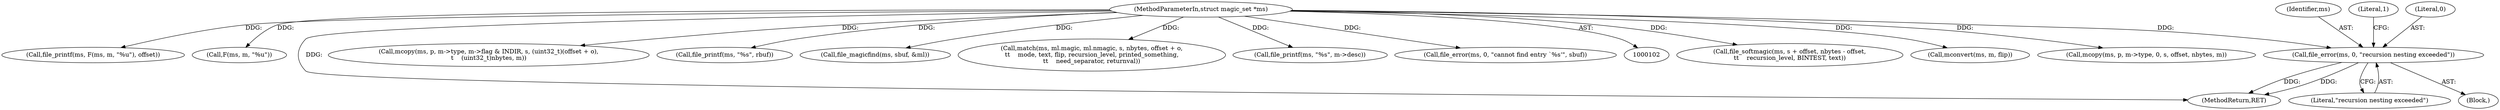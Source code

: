 digraph "0_file_4a284c89d6ef11aca34da65da7d673050a5ea320_4@pointer" {
"1000143" [label="(Call,file_error(ms, 0, \"recursion nesting exceeded\"))"];
"1000103" [label="(MethodParameterIn,struct magic_set *ms)"];
"1001564" [label="(Call,file_softmagic(ms, s + offset, nbytes - offset,\n\t\t    recursion_level, BINTEST, text))"];
"1000142" [label="(Block,)"];
"1001769" [label="(Call,mconvert(ms, m, flip))"];
"1001404" [label="(Call,mcopy(ms, p, m->type, 0, s, offset, nbytes, m))"];
"1001624" [label="(Call,file_printf(ms, F(ms, m, \"%u\"), offset))"];
"1000144" [label="(Identifier,ms)"];
"1000143" [label="(Call,file_error(ms, 0, \"recursion nesting exceeded\"))"];
"1000103" [label="(MethodParameterIn,struct magic_set *ms)"];
"1001626" [label="(Call,F(ms, m, \"%u\"))"];
"1001777" [label="(MethodReturn,RET)"];
"1000152" [label="(Call,mcopy(ms, p, m->type, m->flag & INDIR, s, (uint32_t)(offset + o),\n\t    (uint32_t)nbytes, m))"];
"1001641" [label="(Call,file_printf(ms, \"%s\", rbuf))"];
"1001685" [label="(Call,file_magicfind(ms, sbuf, &ml))"];
"1001717" [label="(Call,match(ms, ml.magic, ml.nmagic, s, nbytes, offset + o,\n\t\t    mode, text, flip, recursion_level, printed_something,\n\t\t    need_separator, returnval))"];
"1001750" [label="(Call,file_printf(ms, \"%s\", m->desc))"];
"1001693" [label="(Call,file_error(ms, 0, \"cannot find entry `%s'\", sbuf))"];
"1000149" [label="(Literal,1)"];
"1000145" [label="(Literal,0)"];
"1000146" [label="(Literal,\"recursion nesting exceeded\")"];
"1000143" -> "1000142"  [label="AST: "];
"1000143" -> "1000146"  [label="CFG: "];
"1000144" -> "1000143"  [label="AST: "];
"1000145" -> "1000143"  [label="AST: "];
"1000146" -> "1000143"  [label="AST: "];
"1000149" -> "1000143"  [label="CFG: "];
"1000143" -> "1001777"  [label="DDG: "];
"1000143" -> "1001777"  [label="DDG: "];
"1000103" -> "1000143"  [label="DDG: "];
"1000103" -> "1000102"  [label="AST: "];
"1000103" -> "1001777"  [label="DDG: "];
"1000103" -> "1000152"  [label="DDG: "];
"1000103" -> "1001404"  [label="DDG: "];
"1000103" -> "1001564"  [label="DDG: "];
"1000103" -> "1001624"  [label="DDG: "];
"1000103" -> "1001626"  [label="DDG: "];
"1000103" -> "1001641"  [label="DDG: "];
"1000103" -> "1001685"  [label="DDG: "];
"1000103" -> "1001693"  [label="DDG: "];
"1000103" -> "1001717"  [label="DDG: "];
"1000103" -> "1001750"  [label="DDG: "];
"1000103" -> "1001769"  [label="DDG: "];
}
